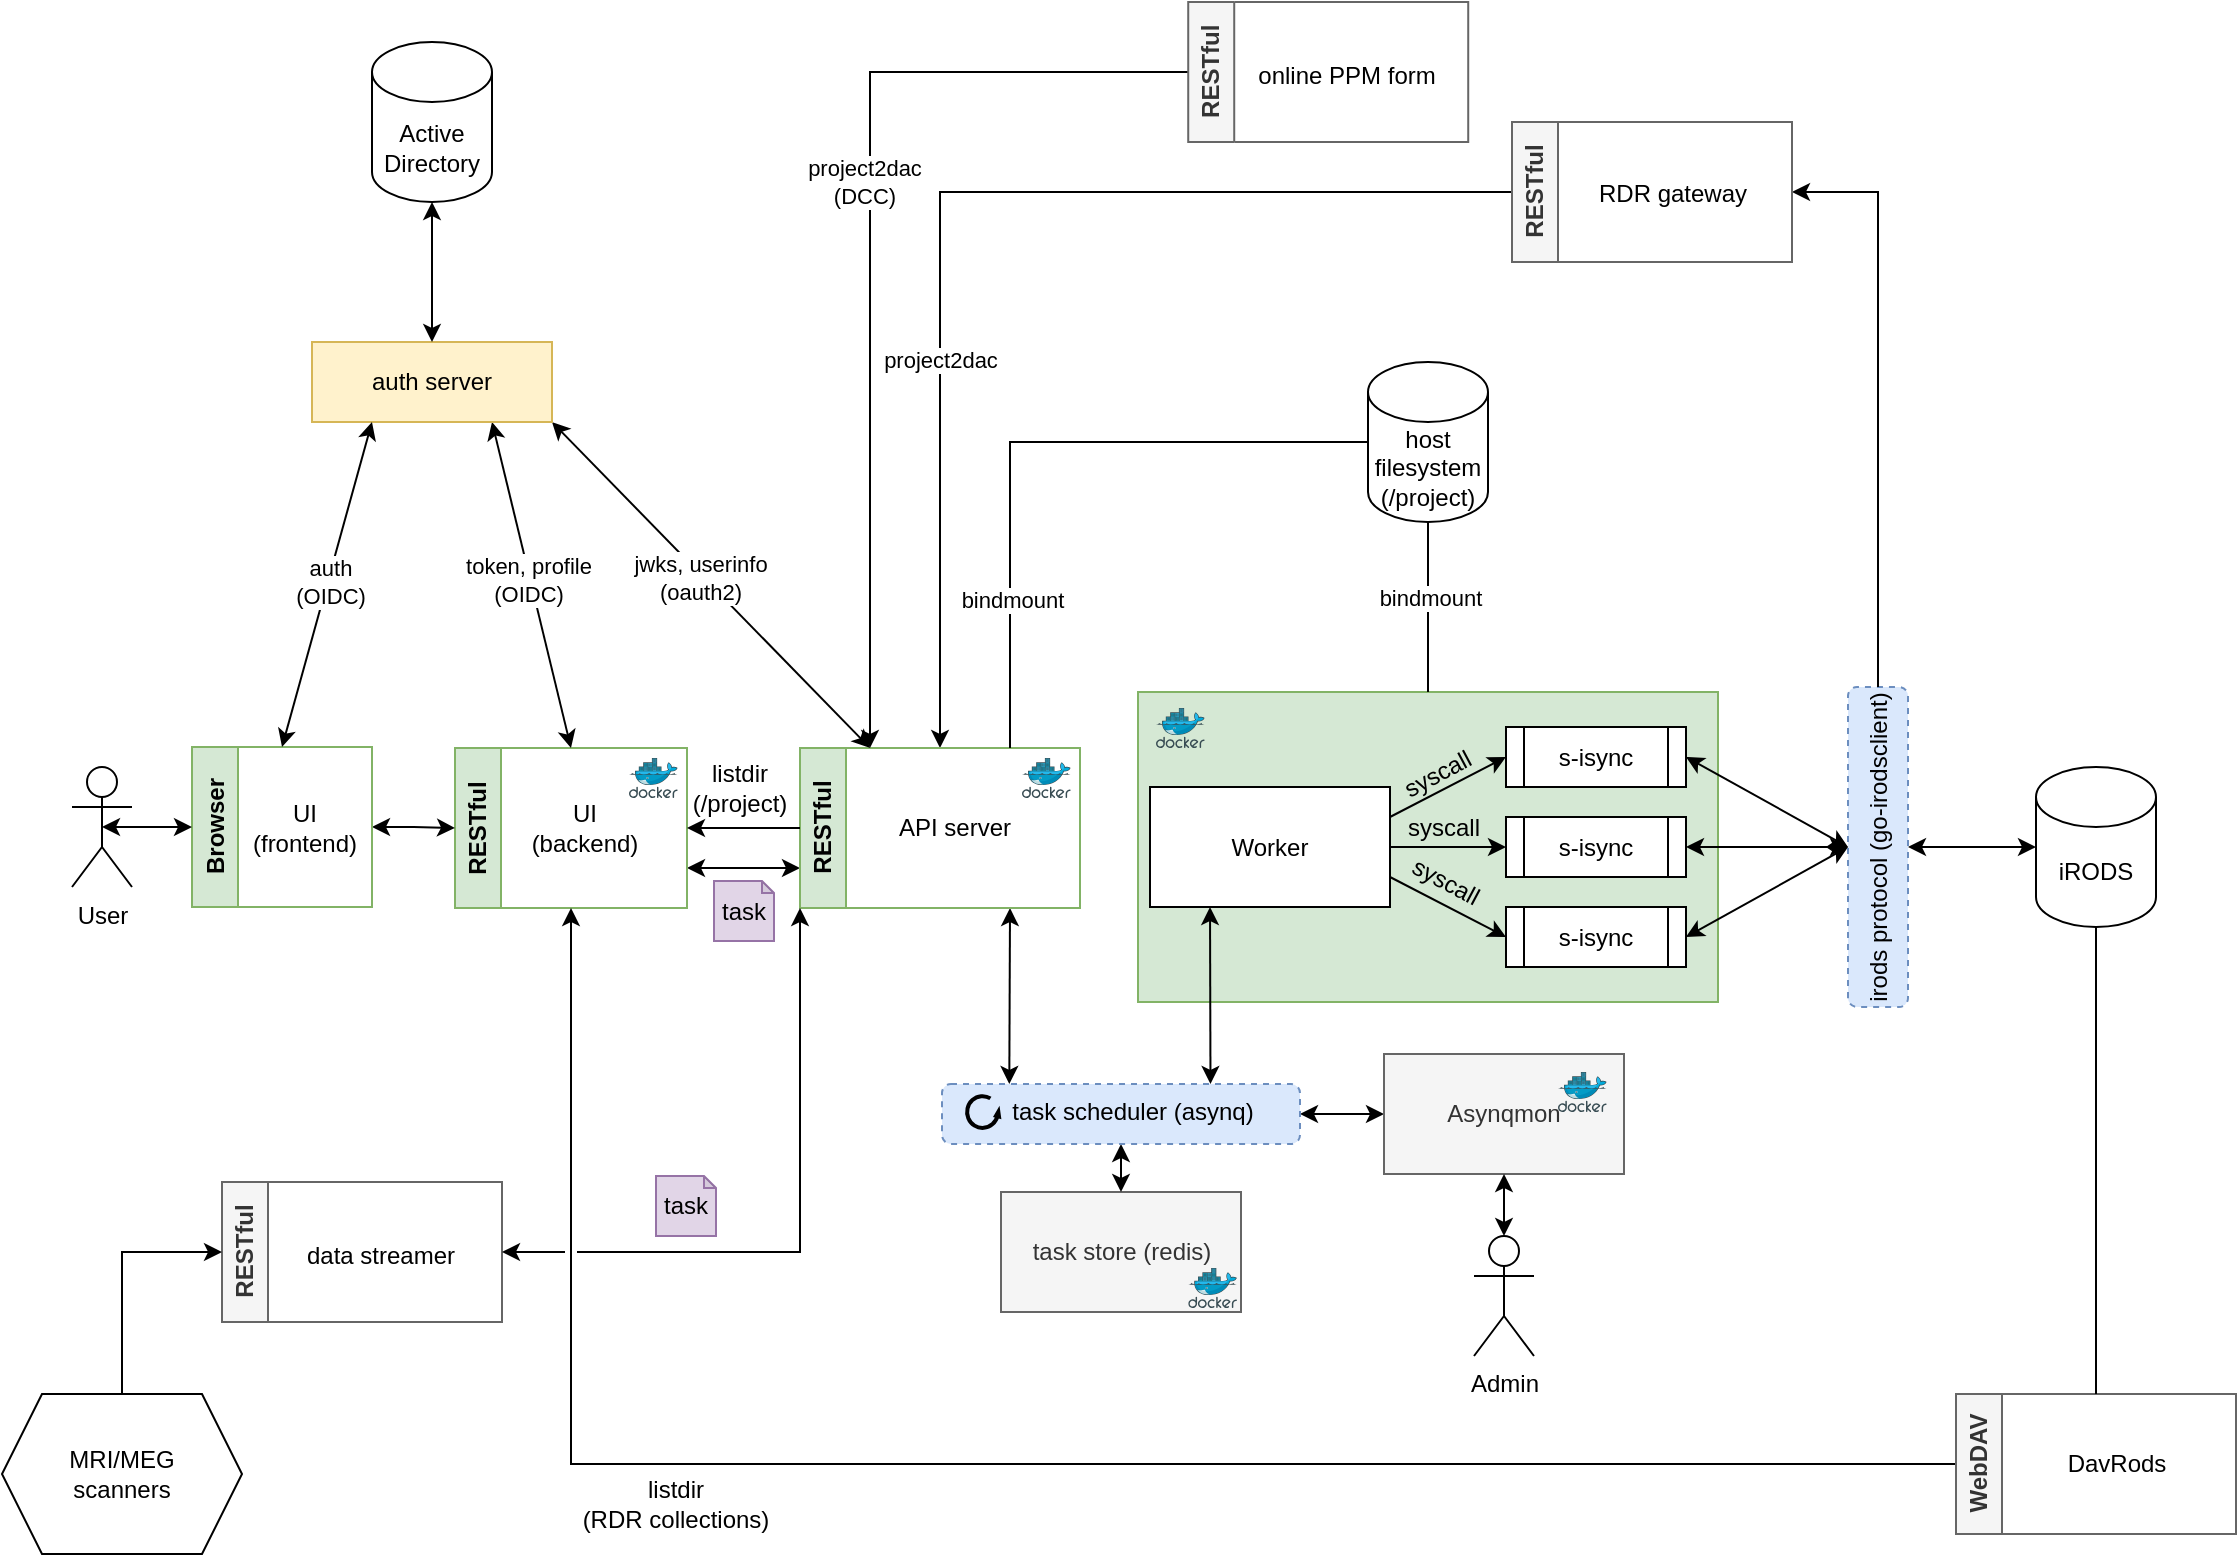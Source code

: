 <mxfile version="24.0.4" type="device">
  <diagram name="Page-1" id="oHCAZEYasSKk8ks6kOm1">
    <mxGraphModel dx="1030" dy="771" grid="1" gridSize="10" guides="1" tooltips="1" connect="1" arrows="1" fold="1" page="1" pageScale="1" pageWidth="1169" pageHeight="827" math="0" shadow="0">
      <root>
        <mxCell id="0" />
        <mxCell id="1" parent="0" />
        <mxCell id="IR5VrkFibrSQRzGEV4Nf-76" value="task store (redis)" style="rounded=0;whiteSpace=wrap;html=1;fillColor=#f5f5f5;fontColor=#333333;strokeColor=#666666;" parent="1" vertex="1">
          <mxGeometry x="519.5" y="615" width="120" height="60" as="geometry" />
        </mxCell>
        <mxCell id="IR5VrkFibrSQRzGEV4Nf-37" value="" style="rounded=0;whiteSpace=wrap;html=1;strokeWidth=1;fillColor=#d5e8d4;strokeColor=#82b366;" parent="1" vertex="1">
          <mxGeometry x="588" y="365" width="290" height="155" as="geometry" />
        </mxCell>
        <mxCell id="IR5VrkFibrSQRzGEV4Nf-25" style="rounded=0;orthogonalLoop=1;jettySize=auto;html=1;exitX=0.75;exitY=1;exitDx=0;exitDy=0;entryX=0.188;entryY=0;entryDx=0;entryDy=0;startArrow=classic;startFill=1;entryPerimeter=0;strokeWidth=1;" parent="1" source="IR5VrkFibrSQRzGEV4Nf-1" target="IR5VrkFibrSQRzGEV4Nf-21" edge="1">
          <mxGeometry relative="1" as="geometry" />
        </mxCell>
        <mxCell id="hqMzdHUMl_NTuCEwPa-m-19" style="edgeStyle=orthogonalEdgeStyle;rounded=0;orthogonalLoop=1;jettySize=auto;html=1;exitX=0.5;exitY=0;exitDx=0;exitDy=0;entryX=0;entryY=0.5;entryDx=0;entryDy=0;startArrow=classic;startFill=1;endArrow=none;endFill=0;" parent="1" source="IR5VrkFibrSQRzGEV4Nf-1" target="hqMzdHUMl_NTuCEwPa-m-15" edge="1">
          <mxGeometry relative="1" as="geometry" />
        </mxCell>
        <mxCell id="hqMzdHUMl_NTuCEwPa-m-25" value="project2dac" style="edgeLabel;html=1;align=center;verticalAlign=middle;resizable=0;points=[];" parent="hqMzdHUMl_NTuCEwPa-m-19" vertex="1" connectable="0">
          <mxGeometry x="-0.378" relative="1" as="geometry">
            <mxPoint y="-19" as="offset" />
          </mxGeometry>
        </mxCell>
        <mxCell id="hqMzdHUMl_NTuCEwPa-m-36" style="edgeStyle=orthogonalEdgeStyle;rounded=0;orthogonalLoop=1;jettySize=auto;html=1;exitX=0;exitY=0.75;exitDx=0;exitDy=0;entryX=1;entryY=0.75;entryDx=0;entryDy=0;startArrow=classic;startFill=1;" parent="1" source="IR5VrkFibrSQRzGEV4Nf-1" target="hqMzdHUMl_NTuCEwPa-m-1" edge="1">
          <mxGeometry relative="1" as="geometry" />
        </mxCell>
        <mxCell id="IR5VrkFibrSQRzGEV4Nf-1" value="RESTful" style="swimlane;horizontal=0;whiteSpace=wrap;html=1;strokeWidth=1;fillColor=#d5e8d4;strokeColor=#82b366;fillStyle=auto;swimlaneFillColor=default;" parent="1" vertex="1">
          <mxGeometry x="419" y="393" width="140" height="80" as="geometry" />
        </mxCell>
        <mxCell id="IR5VrkFibrSQRzGEV4Nf-2" value="API server" style="text;html=1;align=center;verticalAlign=middle;resizable=0;points=[];autosize=1;strokeColor=none;fillColor=none;strokeWidth=1;" parent="IR5VrkFibrSQRzGEV4Nf-1" vertex="1">
          <mxGeometry x="37" y="25" width="80" height="30" as="geometry" />
        </mxCell>
        <mxCell id="IR5VrkFibrSQRzGEV4Nf-36" value="" style="image;sketch=0;aspect=fixed;html=1;points=[];align=center;fontSize=12;image=img/lib/mscae/Docker.svg;strokeWidth=1;" parent="IR5VrkFibrSQRzGEV4Nf-1" vertex="1">
          <mxGeometry x="111" y="5" width="24.39" height="20" as="geometry" />
        </mxCell>
        <mxCell id="IR5VrkFibrSQRzGEV4Nf-11" style="rounded=0;orthogonalLoop=1;jettySize=auto;html=1;exitX=1;exitY=0.25;exitDx=0;exitDy=0;entryX=0;entryY=0.5;entryDx=0;entryDy=0;strokeWidth=1;" parent="1" source="IR5VrkFibrSQRzGEV4Nf-8" target="IR5VrkFibrSQRzGEV4Nf-9" edge="1">
          <mxGeometry relative="1" as="geometry" />
        </mxCell>
        <mxCell id="IR5VrkFibrSQRzGEV4Nf-13" style="edgeStyle=orthogonalEdgeStyle;rounded=0;orthogonalLoop=1;jettySize=auto;html=1;exitX=1;exitY=0.5;exitDx=0;exitDy=0;strokeWidth=1;" parent="1" source="IR5VrkFibrSQRzGEV4Nf-8" target="IR5VrkFibrSQRzGEV4Nf-12" edge="1">
          <mxGeometry relative="1" as="geometry" />
        </mxCell>
        <mxCell id="IR5VrkFibrSQRzGEV4Nf-15" style="rounded=0;orthogonalLoop=1;jettySize=auto;html=1;exitX=1;exitY=0.75;exitDx=0;exitDy=0;entryX=0;entryY=0.5;entryDx=0;entryDy=0;strokeWidth=1;" parent="1" source="IR5VrkFibrSQRzGEV4Nf-8" target="IR5VrkFibrSQRzGEV4Nf-14" edge="1">
          <mxGeometry relative="1" as="geometry" />
        </mxCell>
        <mxCell id="IR5VrkFibrSQRzGEV4Nf-8" value="Worker" style="rounded=0;whiteSpace=wrap;html=1;strokeWidth=1;" parent="1" vertex="1">
          <mxGeometry x="594" y="412.5" width="120" height="60" as="geometry" />
        </mxCell>
        <mxCell id="IR5VrkFibrSQRzGEV4Nf-62" style="rounded=0;orthogonalLoop=1;jettySize=auto;html=1;exitX=1;exitY=0.5;exitDx=0;exitDy=0;entryX=0.5;entryY=0;entryDx=0;entryDy=0;startArrow=classic;startFill=1;strokeWidth=1;" parent="1" source="IR5VrkFibrSQRzGEV4Nf-9" target="IR5VrkFibrSQRzGEV4Nf-55" edge="1">
          <mxGeometry relative="1" as="geometry" />
        </mxCell>
        <mxCell id="IR5VrkFibrSQRzGEV4Nf-9" value="s-isync" style="shape=process;whiteSpace=wrap;html=1;backgroundOutline=1;strokeWidth=1;" parent="1" vertex="1">
          <mxGeometry x="772" y="382.5" width="90" height="30" as="geometry" />
        </mxCell>
        <mxCell id="IR5VrkFibrSQRzGEV4Nf-64" style="rounded=0;orthogonalLoop=1;jettySize=auto;html=1;exitX=1;exitY=0.5;exitDx=0;exitDy=0;entryX=0.5;entryY=0;entryDx=0;entryDy=0;startArrow=classic;startFill=1;strokeWidth=1;" parent="1" source="IR5VrkFibrSQRzGEV4Nf-12" target="IR5VrkFibrSQRzGEV4Nf-55" edge="1">
          <mxGeometry relative="1" as="geometry" />
        </mxCell>
        <mxCell id="IR5VrkFibrSQRzGEV4Nf-12" value="s-isync" style="shape=process;whiteSpace=wrap;html=1;backgroundOutline=1;strokeWidth=1;" parent="1" vertex="1">
          <mxGeometry x="772" y="427.5" width="90" height="30" as="geometry" />
        </mxCell>
        <mxCell id="IR5VrkFibrSQRzGEV4Nf-65" style="rounded=0;orthogonalLoop=1;jettySize=auto;html=1;exitX=1;exitY=0.5;exitDx=0;exitDy=0;entryX=0.5;entryY=0;entryDx=0;entryDy=0;startArrow=classic;startFill=1;strokeWidth=1;" parent="1" source="IR5VrkFibrSQRzGEV4Nf-14" target="IR5VrkFibrSQRzGEV4Nf-55" edge="1">
          <mxGeometry relative="1" as="geometry" />
        </mxCell>
        <mxCell id="IR5VrkFibrSQRzGEV4Nf-14" value="s-isync" style="shape=process;whiteSpace=wrap;html=1;backgroundOutline=1;strokeWidth=1;" parent="1" vertex="1">
          <mxGeometry x="772" y="472.5" width="90" height="30" as="geometry" />
        </mxCell>
        <mxCell id="IR5VrkFibrSQRzGEV4Nf-17" value="iRODS" style="shape=cylinder3;whiteSpace=wrap;html=1;boundedLbl=1;backgroundOutline=1;size=15;strokeWidth=1;" parent="1" vertex="1">
          <mxGeometry x="1037" y="402.5" width="60" height="80" as="geometry" />
        </mxCell>
        <mxCell id="IR5VrkFibrSQRzGEV4Nf-26" style="rounded=0;orthogonalLoop=1;jettySize=auto;html=1;exitX=0.75;exitY=0;exitDx=0;exitDy=0;entryX=0.25;entryY=1;entryDx=0;entryDy=0;startArrow=classic;startFill=1;strokeWidth=1;" parent="1" source="IR5VrkFibrSQRzGEV4Nf-21" target="IR5VrkFibrSQRzGEV4Nf-8" edge="1">
          <mxGeometry relative="1" as="geometry" />
        </mxCell>
        <mxCell id="IR5VrkFibrSQRzGEV4Nf-34" value="" style="image;sketch=0;aspect=fixed;html=1;points=[];align=center;fontSize=12;image=img/lib/mscae/Docker.svg;strokeWidth=1;" parent="1" vertex="1">
          <mxGeometry x="613.11" y="653" width="24.39" height="20" as="geometry" />
        </mxCell>
        <mxCell id="IR5VrkFibrSQRzGEV4Nf-38" value="" style="image;sketch=0;aspect=fixed;html=1;points=[];align=center;fontSize=12;image=img/lib/mscae/Docker.svg;strokeWidth=1;" parent="1" vertex="1">
          <mxGeometry x="597" y="373" width="24.39" height="20" as="geometry" />
        </mxCell>
        <mxCell id="IR5VrkFibrSQRzGEV4Nf-39" value="syscall" style="text;html=1;align=center;verticalAlign=middle;whiteSpace=wrap;rounded=0;strokeWidth=1;" parent="1" vertex="1">
          <mxGeometry x="711" y="423" width="60" height="20" as="geometry" />
        </mxCell>
        <mxCell id="IR5VrkFibrSQRzGEV4Nf-41" value="syscall" style="text;html=1;align=center;verticalAlign=middle;whiteSpace=wrap;rounded=0;rotation=28;strokeWidth=1;" parent="1" vertex="1">
          <mxGeometry x="712" y="450" width="60" height="20" as="geometry" />
        </mxCell>
        <mxCell id="IR5VrkFibrSQRzGEV4Nf-42" value="syscall" style="text;html=1;align=center;verticalAlign=middle;whiteSpace=wrap;rounded=0;rotation=332;strokeWidth=1;" parent="1" vertex="1">
          <mxGeometry x="708" y="396" width="60" height="20" as="geometry" />
        </mxCell>
        <mxCell id="IR5VrkFibrSQRzGEV4Nf-77" style="rounded=0;orthogonalLoop=1;jettySize=auto;html=1;exitX=0.5;exitY=1;exitDx=0;exitDy=0;startArrow=classic;startFill=1;" parent="1" source="IR5VrkFibrSQRzGEV4Nf-21" target="IR5VrkFibrSQRzGEV4Nf-76" edge="1">
          <mxGeometry relative="1" as="geometry" />
        </mxCell>
        <mxCell id="hqMzdHUMl_NTuCEwPa-m-65" style="edgeStyle=orthogonalEdgeStyle;rounded=0;orthogonalLoop=1;jettySize=auto;html=1;exitX=1;exitY=0.5;exitDx=0;exitDy=0;entryX=0;entryY=0.5;entryDx=0;entryDy=0;startArrow=classic;startFill=1;" parent="1" source="IR5VrkFibrSQRzGEV4Nf-21" target="hqMzdHUMl_NTuCEwPa-m-61" edge="1">
          <mxGeometry relative="1" as="geometry" />
        </mxCell>
        <mxCell id="IR5VrkFibrSQRzGEV4Nf-21" value="" style="rounded=1;whiteSpace=wrap;html=1;dashed=1;strokeWidth=1;fillColor=#dae8fc;strokeColor=#6c8ebf;" parent="1" vertex="1">
          <mxGeometry x="490" y="561" width="179" height="30" as="geometry" />
        </mxCell>
        <mxCell id="IR5VrkFibrSQRzGEV4Nf-66" style="rounded=0;orthogonalLoop=1;jettySize=auto;html=1;exitX=0.5;exitY=1;exitDx=0;exitDy=0;startArrow=classic;startFill=1;strokeWidth=1;" parent="1" source="IR5VrkFibrSQRzGEV4Nf-55" target="IR5VrkFibrSQRzGEV4Nf-17" edge="1">
          <mxGeometry relative="1" as="geometry" />
        </mxCell>
        <mxCell id="IR5VrkFibrSQRzGEV4Nf-55" value="irods protocol (go-irodsclient)" style="rounded=1;whiteSpace=wrap;html=1;dashed=1;rotation=270;strokeWidth=1;fillColor=#dae8fc;strokeColor=#6c8ebf;" parent="1" vertex="1">
          <mxGeometry x="878" y="427.5" width="160" height="30" as="geometry" />
        </mxCell>
        <mxCell id="IR5VrkFibrSQRzGEV4Nf-73" style="edgeStyle=orthogonalEdgeStyle;rounded=0;orthogonalLoop=1;jettySize=auto;html=1;exitX=0.5;exitY=1;exitDx=0;exitDy=0;exitPerimeter=0;endArrow=none;endFill=0;" parent="1" source="IR5VrkFibrSQRzGEV4Nf-71" target="IR5VrkFibrSQRzGEV4Nf-37" edge="1">
          <mxGeometry relative="1" as="geometry" />
        </mxCell>
        <mxCell id="IR5VrkFibrSQRzGEV4Nf-74" value="bindmount" style="edgeLabel;html=1;align=center;verticalAlign=middle;resizable=0;points=[];" parent="IR5VrkFibrSQRzGEV4Nf-73" vertex="1" connectable="0">
          <mxGeometry x="-0.115" y="1" relative="1" as="geometry">
            <mxPoint as="offset" />
          </mxGeometry>
        </mxCell>
        <mxCell id="IR5VrkFibrSQRzGEV4Nf-71" value="host filesystem&lt;div&gt;(/project)&lt;/div&gt;" style="shape=cylinder3;whiteSpace=wrap;html=1;boundedLbl=1;backgroundOutline=1;size=15;" parent="1" vertex="1">
          <mxGeometry x="703" y="200" width="60" height="80" as="geometry" />
        </mxCell>
        <mxCell id="IR5VrkFibrSQRzGEV4Nf-19" value="" style="verticalLabelPosition=bottom;html=1;verticalAlign=top;strokeWidth=2;shape=mxgraph.lean_mapping.physical_pull;pointerEvents=1;aspect=fixed;" parent="1" vertex="1">
          <mxGeometry x="502.5" y="567" width="16" height="16" as="geometry" />
        </mxCell>
        <mxCell id="IR5VrkFibrSQRzGEV4Nf-20" value="task scheduler (asynq)" style="text;html=1;align=center;verticalAlign=middle;whiteSpace=wrap;rounded=0;strokeWidth=1;" parent="1" vertex="1">
          <mxGeometry x="514.5" y="560" width="141" height="30" as="geometry" />
        </mxCell>
        <mxCell id="hqMzdHUMl_NTuCEwPa-m-1" value="RESTful" style="swimlane;horizontal=0;whiteSpace=wrap;html=1;strokeWidth=1;fillColor=#d5e8d4;strokeColor=#82b366;fillStyle=auto;swimlaneFillColor=default;" parent="1" vertex="1">
          <mxGeometry x="246.5" y="393" width="116" height="80" as="geometry" />
        </mxCell>
        <mxCell id="hqMzdHUMl_NTuCEwPa-m-2" value="UI&lt;div&gt;(backend)&lt;/div&gt;" style="text;html=1;align=center;verticalAlign=middle;resizable=0;points=[];autosize=1;strokeColor=none;fillColor=none;strokeWidth=1;" parent="hqMzdHUMl_NTuCEwPa-m-1" vertex="1">
          <mxGeometry x="24" y="20" width="80" height="40" as="geometry" />
        </mxCell>
        <mxCell id="hqMzdHUMl_NTuCEwPa-m-3" value="" style="image;sketch=0;aspect=fixed;html=1;points=[];align=center;fontSize=12;image=img/lib/mscae/Docker.svg;strokeWidth=1;" parent="hqMzdHUMl_NTuCEwPa-m-1" vertex="1">
          <mxGeometry x="87" y="5" width="24.39" height="20" as="geometry" />
        </mxCell>
        <mxCell id="hqMzdHUMl_NTuCEwPa-m-10" style="edgeStyle=orthogonalEdgeStyle;rounded=0;orthogonalLoop=1;jettySize=auto;html=1;exitX=1;exitY=0.5;exitDx=0;exitDy=0;entryX=0;entryY=0.5;entryDx=0;entryDy=0;startArrow=classic;startFill=1;" parent="1" source="hqMzdHUMl_NTuCEwPa-m-4" target="hqMzdHUMl_NTuCEwPa-m-1" edge="1">
          <mxGeometry relative="1" as="geometry" />
        </mxCell>
        <mxCell id="hqMzdHUMl_NTuCEwPa-m-4" value="Browser" style="swimlane;horizontal=0;whiteSpace=wrap;html=1;strokeWidth=1;fillColor=#d5e8d4;strokeColor=#82b366;fillStyle=auto;swimlaneFillColor=default;startSize=23;" parent="1" vertex="1">
          <mxGeometry x="115" y="392.5" width="90" height="80" as="geometry" />
        </mxCell>
        <mxCell id="hqMzdHUMl_NTuCEwPa-m-5" value="UI&lt;div&gt;(frontend)&lt;/div&gt;" style="text;html=1;align=center;verticalAlign=middle;resizable=0;points=[];autosize=1;strokeColor=none;fillColor=none;strokeWidth=1;" parent="hqMzdHUMl_NTuCEwPa-m-4" vertex="1">
          <mxGeometry x="16" y="20" width="80" height="40" as="geometry" />
        </mxCell>
        <mxCell id="hqMzdHUMl_NTuCEwPa-m-8" value="" style="endArrow=none;startArrow=classic;html=1;rounded=0;exitX=1;exitY=0.5;exitDx=0;exitDy=0;entryX=0;entryY=0.5;entryDx=0;entryDy=0;endFill=0;" parent="1" source="hqMzdHUMl_NTuCEwPa-m-1" target="IR5VrkFibrSQRzGEV4Nf-1" edge="1">
          <mxGeometry width="50" height="50" relative="1" as="geometry">
            <mxPoint x="385" y="510" as="sourcePoint" />
            <mxPoint x="435" y="460" as="targetPoint" />
          </mxGeometry>
        </mxCell>
        <mxCell id="hqMzdHUMl_NTuCEwPa-m-11" value="User" style="shape=umlActor;verticalLabelPosition=bottom;verticalAlign=top;html=1;outlineConnect=0;" parent="1" vertex="1">
          <mxGeometry x="55" y="402.5" width="30" height="60" as="geometry" />
        </mxCell>
        <mxCell id="hqMzdHUMl_NTuCEwPa-m-12" value="" style="endArrow=classic;startArrow=classic;html=1;rounded=0;exitX=0.5;exitY=0.5;exitDx=0;exitDy=0;exitPerimeter=0;" parent="1" source="hqMzdHUMl_NTuCEwPa-m-11" target="hqMzdHUMl_NTuCEwPa-m-4" edge="1">
          <mxGeometry width="50" height="50" relative="1" as="geometry">
            <mxPoint x="385" y="510" as="sourcePoint" />
            <mxPoint x="435" y="460" as="targetPoint" />
          </mxGeometry>
        </mxCell>
        <mxCell id="hqMzdHUMl_NTuCEwPa-m-13" style="edgeStyle=orthogonalEdgeStyle;rounded=0;orthogonalLoop=1;jettySize=auto;html=1;exitX=0.75;exitY=0;exitDx=0;exitDy=0;entryX=0;entryY=0.5;entryDx=0;entryDy=0;entryPerimeter=0;endArrow=none;endFill=0;" parent="1" source="IR5VrkFibrSQRzGEV4Nf-1" target="IR5VrkFibrSQRzGEV4Nf-71" edge="1">
          <mxGeometry relative="1" as="geometry" />
        </mxCell>
        <mxCell id="hqMzdHUMl_NTuCEwPa-m-14" value="bindmount" style="edgeLabel;html=1;align=center;verticalAlign=middle;resizable=0;points=[];" parent="hqMzdHUMl_NTuCEwPa-m-13" vertex="1" connectable="0">
          <mxGeometry x="-0.523" y="-1" relative="1" as="geometry">
            <mxPoint y="5" as="offset" />
          </mxGeometry>
        </mxCell>
        <mxCell id="hqMzdHUMl_NTuCEwPa-m-18" style="edgeStyle=orthogonalEdgeStyle;rounded=0;orthogonalLoop=1;jettySize=auto;html=1;exitX=1;exitY=0.5;exitDx=0;exitDy=0;entryX=1;entryY=0.5;entryDx=0;entryDy=0;startArrow=classic;startFill=1;endArrow=none;endFill=0;" parent="1" source="hqMzdHUMl_NTuCEwPa-m-15" target="IR5VrkFibrSQRzGEV4Nf-55" edge="1">
          <mxGeometry relative="1" as="geometry" />
        </mxCell>
        <mxCell id="hqMzdHUMl_NTuCEwPa-m-15" value="RESTful" style="swimlane;horizontal=0;whiteSpace=wrap;html=1;strokeWidth=1;fillColor=#f5f5f5;strokeColor=#666666;fillStyle=auto;swimlaneFillColor=default;fontColor=#333333;" parent="1" vertex="1">
          <mxGeometry x="775" y="80" width="140" height="70" as="geometry" />
        </mxCell>
        <mxCell id="hqMzdHUMl_NTuCEwPa-m-16" value="RDR gateway" style="text;html=1;align=center;verticalAlign=middle;resizable=0;points=[];autosize=1;strokeColor=none;fillColor=none;strokeWidth=1;" parent="hqMzdHUMl_NTuCEwPa-m-15" vertex="1">
          <mxGeometry x="30" y="21" width="100" height="30" as="geometry" />
        </mxCell>
        <mxCell id="hqMzdHUMl_NTuCEwPa-m-24" style="edgeStyle=orthogonalEdgeStyle;rounded=0;orthogonalLoop=1;jettySize=auto;html=1;exitX=0;exitY=0.5;exitDx=0;exitDy=0;entryX=0.25;entryY=0;entryDx=0;entryDy=0;" parent="1" source="hqMzdHUMl_NTuCEwPa-m-20" target="IR5VrkFibrSQRzGEV4Nf-1" edge="1">
          <mxGeometry relative="1" as="geometry">
            <mxPoint x="465" y="390" as="targetPoint" />
          </mxGeometry>
        </mxCell>
        <mxCell id="hqMzdHUMl_NTuCEwPa-m-20" value="RESTful" style="swimlane;horizontal=0;whiteSpace=wrap;html=1;strokeWidth=1;fillColor=#f5f5f5;strokeColor=#666666;fillStyle=auto;swimlaneFillColor=default;direction=east;fontColor=#333333;" parent="1" vertex="1">
          <mxGeometry x="613.11" y="20" width="140" height="70" as="geometry">
            <mxRectangle x="284" y="20" width="40" height="80" as="alternateBounds" />
          </mxGeometry>
        </mxCell>
        <mxCell id="hqMzdHUMl_NTuCEwPa-m-21" value="online PPM form" style="text;html=1;align=center;verticalAlign=middle;resizable=0;points=[];autosize=1;strokeColor=none;fillColor=none;strokeWidth=1;" parent="hqMzdHUMl_NTuCEwPa-m-20" vertex="1">
          <mxGeometry x="24" y="22" width="110" height="30" as="geometry" />
        </mxCell>
        <mxCell id="hqMzdHUMl_NTuCEwPa-m-26" value="project2dac&lt;div&gt;(DCC)&lt;/div&gt;" style="edgeLabel;html=1;align=center;verticalAlign=middle;resizable=0;points=[];" parent="1" vertex="1" connectable="0">
          <mxGeometry x="433.39" y="100" as="geometry">
            <mxPoint x="17" y="10" as="offset" />
          </mxGeometry>
        </mxCell>
        <mxCell id="IR5VrkFibrSQRzGEV4Nf-45" value="task" style="shape=note;whiteSpace=wrap;html=1;backgroundOutline=1;darkOpacity=0.05;size=6;strokeWidth=1;fillColor=#e1d5e7;strokeColor=#9673a6;" parent="1" vertex="1">
          <mxGeometry x="376" y="459.5" width="30" height="30" as="geometry" />
        </mxCell>
        <mxCell id="hqMzdHUMl_NTuCEwPa-m-37" value="listdir&lt;div&gt;(/project)&lt;/div&gt;" style="text;html=1;align=center;verticalAlign=middle;whiteSpace=wrap;rounded=0;" parent="1" vertex="1">
          <mxGeometry x="359" y="397.5" width="60" height="30" as="geometry" />
        </mxCell>
        <mxCell id="hqMzdHUMl_NTuCEwPa-m-66" style="edgeStyle=orthogonalEdgeStyle;rounded=0;orthogonalLoop=1;jettySize=auto;html=1;exitX=0;exitY=0.5;exitDx=0;exitDy=0;entryX=0.5;entryY=1;entryDx=0;entryDy=0;" parent="1" source="hqMzdHUMl_NTuCEwPa-m-39" target="hqMzdHUMl_NTuCEwPa-m-1" edge="1">
          <mxGeometry relative="1" as="geometry" />
        </mxCell>
        <mxCell id="hqMzdHUMl_NTuCEwPa-m-39" value="WebDAV" style="swimlane;horizontal=0;whiteSpace=wrap;html=1;strokeWidth=1;fillColor=#f5f5f5;strokeColor=#666666;fillStyle=auto;swimlaneFillColor=default;fontColor=#333333;rotation=0;" parent="1" vertex="1">
          <mxGeometry x="997" y="716" width="140" height="70" as="geometry" />
        </mxCell>
        <mxCell id="hqMzdHUMl_NTuCEwPa-m-40" value="DavRods" style="text;html=1;align=center;verticalAlign=middle;resizable=0;points=[];autosize=1;strokeColor=none;fillColor=none;strokeWidth=1;" parent="hqMzdHUMl_NTuCEwPa-m-39" vertex="1">
          <mxGeometry x="45" y="20" width="70" height="30" as="geometry" />
        </mxCell>
        <mxCell id="hqMzdHUMl_NTuCEwPa-m-42" value="" style="endArrow=none;html=1;rounded=0;entryX=0.5;entryY=1;entryDx=0;entryDy=0;entryPerimeter=0;exitX=0.5;exitY=0;exitDx=0;exitDy=0;" parent="1" source="hqMzdHUMl_NTuCEwPa-m-39" target="IR5VrkFibrSQRzGEV4Nf-17" edge="1">
          <mxGeometry width="50" height="50" relative="1" as="geometry">
            <mxPoint x="785" y="580" as="sourcePoint" />
            <mxPoint x="835" y="530" as="targetPoint" />
          </mxGeometry>
        </mxCell>
        <mxCell id="hqMzdHUMl_NTuCEwPa-m-45" value="listdir&lt;div&gt;(RDR collections)&lt;/div&gt;" style="text;html=1;align=center;verticalAlign=middle;whiteSpace=wrap;rounded=0;" parent="1" vertex="1">
          <mxGeometry x="307" y="756" width="100" height="30" as="geometry" />
        </mxCell>
        <mxCell id="hqMzdHUMl_NTuCEwPa-m-51" style="rounded=0;orthogonalLoop=1;jettySize=auto;html=1;exitX=0.75;exitY=1;exitDx=0;exitDy=0;entryX=0.5;entryY=0;entryDx=0;entryDy=0;startArrow=classic;startFill=1;" parent="1" source="hqMzdHUMl_NTuCEwPa-m-49" target="hqMzdHUMl_NTuCEwPa-m-1" edge="1">
          <mxGeometry relative="1" as="geometry" />
        </mxCell>
        <mxCell id="hqMzdHUMl_NTuCEwPa-m-60" value="token, profile&lt;div&gt;(OIDC)&lt;/div&gt;" style="edgeLabel;html=1;align=center;verticalAlign=middle;resizable=0;points=[];" parent="hqMzdHUMl_NTuCEwPa-m-51" vertex="1" connectable="0">
          <mxGeometry x="-0.042" y="-1" relative="1" as="geometry">
            <mxPoint as="offset" />
          </mxGeometry>
        </mxCell>
        <mxCell id="hqMzdHUMl_NTuCEwPa-m-69" style="rounded=0;orthogonalLoop=1;jettySize=auto;html=1;exitX=1;exitY=1;exitDx=0;exitDy=0;entryX=0.25;entryY=0;entryDx=0;entryDy=0;startArrow=classic;startFill=1;" parent="1" source="hqMzdHUMl_NTuCEwPa-m-49" target="IR5VrkFibrSQRzGEV4Nf-1" edge="1">
          <mxGeometry relative="1" as="geometry" />
        </mxCell>
        <mxCell id="hqMzdHUMl_NTuCEwPa-m-70" value="jwks, userinfo&lt;div&gt;(oauth2)&lt;/div&gt;" style="edgeLabel;html=1;align=center;verticalAlign=middle;resizable=0;points=[];" parent="hqMzdHUMl_NTuCEwPa-m-69" vertex="1" connectable="0">
          <mxGeometry x="-0.221" relative="1" as="geometry">
            <mxPoint x="12" y="14" as="offset" />
          </mxGeometry>
        </mxCell>
        <mxCell id="hqMzdHUMl_NTuCEwPa-m-49" value="auth server" style="rounded=0;whiteSpace=wrap;html=1;strokeWidth=1;fillColor=#fff2cc;strokeColor=#d6b656;" parent="1" vertex="1">
          <mxGeometry x="175" y="190" width="120" height="40" as="geometry" />
        </mxCell>
        <mxCell id="hqMzdHUMl_NTuCEwPa-m-50" style="rounded=0;orthogonalLoop=1;jettySize=auto;html=1;exitX=0.5;exitY=0;exitDx=0;exitDy=0;entryX=0.25;entryY=1;entryDx=0;entryDy=0;startArrow=classic;startFill=1;" parent="1" source="hqMzdHUMl_NTuCEwPa-m-4" target="hqMzdHUMl_NTuCEwPa-m-49" edge="1">
          <mxGeometry relative="1" as="geometry" />
        </mxCell>
        <mxCell id="hqMzdHUMl_NTuCEwPa-m-59" value="auth&lt;div&gt;(OIDC)&lt;/div&gt;" style="edgeLabel;html=1;align=center;verticalAlign=middle;resizable=0;points=[];" parent="hqMzdHUMl_NTuCEwPa-m-50" vertex="1" connectable="0">
          <mxGeometry x="0.012" y="-1" relative="1" as="geometry">
            <mxPoint y="-1" as="offset" />
          </mxGeometry>
        </mxCell>
        <mxCell id="hqMzdHUMl_NTuCEwPa-m-61" value="Asynqmon" style="rounded=0;whiteSpace=wrap;html=1;strokeWidth=1;fillColor=#f5f5f5;fontColor=#333333;strokeColor=#666666;" parent="1" vertex="1">
          <mxGeometry x="711" y="546" width="120" height="60" as="geometry" />
        </mxCell>
        <mxCell id="hqMzdHUMl_NTuCEwPa-m-62" value="" style="image;sketch=0;aspect=fixed;html=1;points=[];align=center;fontSize=12;image=img/lib/mscae/Docker.svg;strokeWidth=1;" parent="1" vertex="1">
          <mxGeometry x="798" y="555" width="24.39" height="20" as="geometry" />
        </mxCell>
        <mxCell id="hqMzdHUMl_NTuCEwPa-m-63" style="edgeStyle=orthogonalEdgeStyle;rounded=0;orthogonalLoop=1;jettySize=auto;html=1;exitX=0.5;exitY=0;exitDx=0;exitDy=0;exitPerimeter=0;entryX=0.5;entryY=1;entryDx=0;entryDy=0;startArrow=classic;startFill=1;" parent="1" source="hqMzdHUMl_NTuCEwPa-m-64" target="hqMzdHUMl_NTuCEwPa-m-61" edge="1">
          <mxGeometry relative="1" as="geometry">
            <Array as="points" />
          </mxGeometry>
        </mxCell>
        <mxCell id="hqMzdHUMl_NTuCEwPa-m-64" value="Admin" style="shape=umlActor;verticalLabelPosition=bottom;verticalAlign=top;html=1;outlineConnect=0;" parent="1" vertex="1">
          <mxGeometry x="756" y="637" width="30" height="60" as="geometry" />
        </mxCell>
        <mxCell id="bGInY50sJb2ua8frhU6J-1" value="RESTful" style="swimlane;horizontal=0;whiteSpace=wrap;html=1;strokeWidth=1;fillColor=#f5f5f5;strokeColor=#666666;fillStyle=auto;swimlaneFillColor=default;direction=east;fontColor=#333333;" vertex="1" parent="1">
          <mxGeometry x="130" y="610" width="140" height="70" as="geometry">
            <mxRectangle x="284" y="20" width="40" height="80" as="alternateBounds" />
          </mxGeometry>
        </mxCell>
        <mxCell id="bGInY50sJb2ua8frhU6J-2" value="data streamer" style="text;html=1;align=center;verticalAlign=middle;resizable=0;points=[];autosize=1;strokeColor=none;fillColor=none;strokeWidth=1;" vertex="1" parent="bGInY50sJb2ua8frhU6J-1">
          <mxGeometry x="29" y="22" width="100" height="30" as="geometry" />
        </mxCell>
        <mxCell id="bGInY50sJb2ua8frhU6J-3" value="" style="endArrow=classic;startArrow=classic;html=1;rounded=0;entryX=1;entryY=0.5;entryDx=0;entryDy=0;exitX=0;exitY=1;exitDx=0;exitDy=0;edgeStyle=orthogonalEdgeStyle;jumpStyle=gap;" edge="1" parent="1" source="IR5VrkFibrSQRzGEV4Nf-1" target="bGInY50sJb2ua8frhU6J-1">
          <mxGeometry width="50" height="50" relative="1" as="geometry">
            <mxPoint x="430" y="360" as="sourcePoint" />
            <mxPoint x="480" y="310" as="targetPoint" />
          </mxGeometry>
        </mxCell>
        <mxCell id="bGInY50sJb2ua8frhU6J-4" value="task" style="shape=note;whiteSpace=wrap;html=1;backgroundOutline=1;darkOpacity=0.05;size=6;strokeWidth=1;fillColor=#e1d5e7;strokeColor=#9673a6;" vertex="1" parent="1">
          <mxGeometry x="347" y="607" width="30" height="30" as="geometry" />
        </mxCell>
        <mxCell id="bGInY50sJb2ua8frhU6J-7" style="edgeStyle=orthogonalEdgeStyle;rounded=0;orthogonalLoop=1;jettySize=auto;html=1;exitX=0.5;exitY=0;exitDx=0;exitDy=0;entryX=0;entryY=0.5;entryDx=0;entryDy=0;" edge="1" parent="1" source="bGInY50sJb2ua8frhU6J-6" target="bGInY50sJb2ua8frhU6J-1">
          <mxGeometry relative="1" as="geometry" />
        </mxCell>
        <mxCell id="bGInY50sJb2ua8frhU6J-6" value="MRI/MEG&lt;div&gt;scanners&lt;/div&gt;" style="shape=hexagon;perimeter=hexagonPerimeter2;whiteSpace=wrap;html=1;fixedSize=1;" vertex="1" parent="1">
          <mxGeometry x="20" y="716" width="120" height="80" as="geometry" />
        </mxCell>
        <mxCell id="bGInY50sJb2ua8frhU6J-9" value="Active&lt;div&gt;Directory&lt;/div&gt;" style="shape=cylinder3;whiteSpace=wrap;html=1;boundedLbl=1;backgroundOutline=1;size=15;" vertex="1" parent="1">
          <mxGeometry x="205" y="40" width="60" height="80" as="geometry" />
        </mxCell>
        <mxCell id="bGInY50sJb2ua8frhU6J-10" value="" style="endArrow=classic;startArrow=classic;html=1;rounded=0;entryX=0.5;entryY=1;entryDx=0;entryDy=0;entryPerimeter=0;exitX=0.5;exitY=0;exitDx=0;exitDy=0;" edge="1" parent="1" source="hqMzdHUMl_NTuCEwPa-m-49" target="bGInY50sJb2ua8frhU6J-9">
          <mxGeometry width="50" height="50" relative="1" as="geometry">
            <mxPoint x="460" y="310" as="sourcePoint" />
            <mxPoint x="510" y="260" as="targetPoint" />
          </mxGeometry>
        </mxCell>
      </root>
    </mxGraphModel>
  </diagram>
</mxfile>
